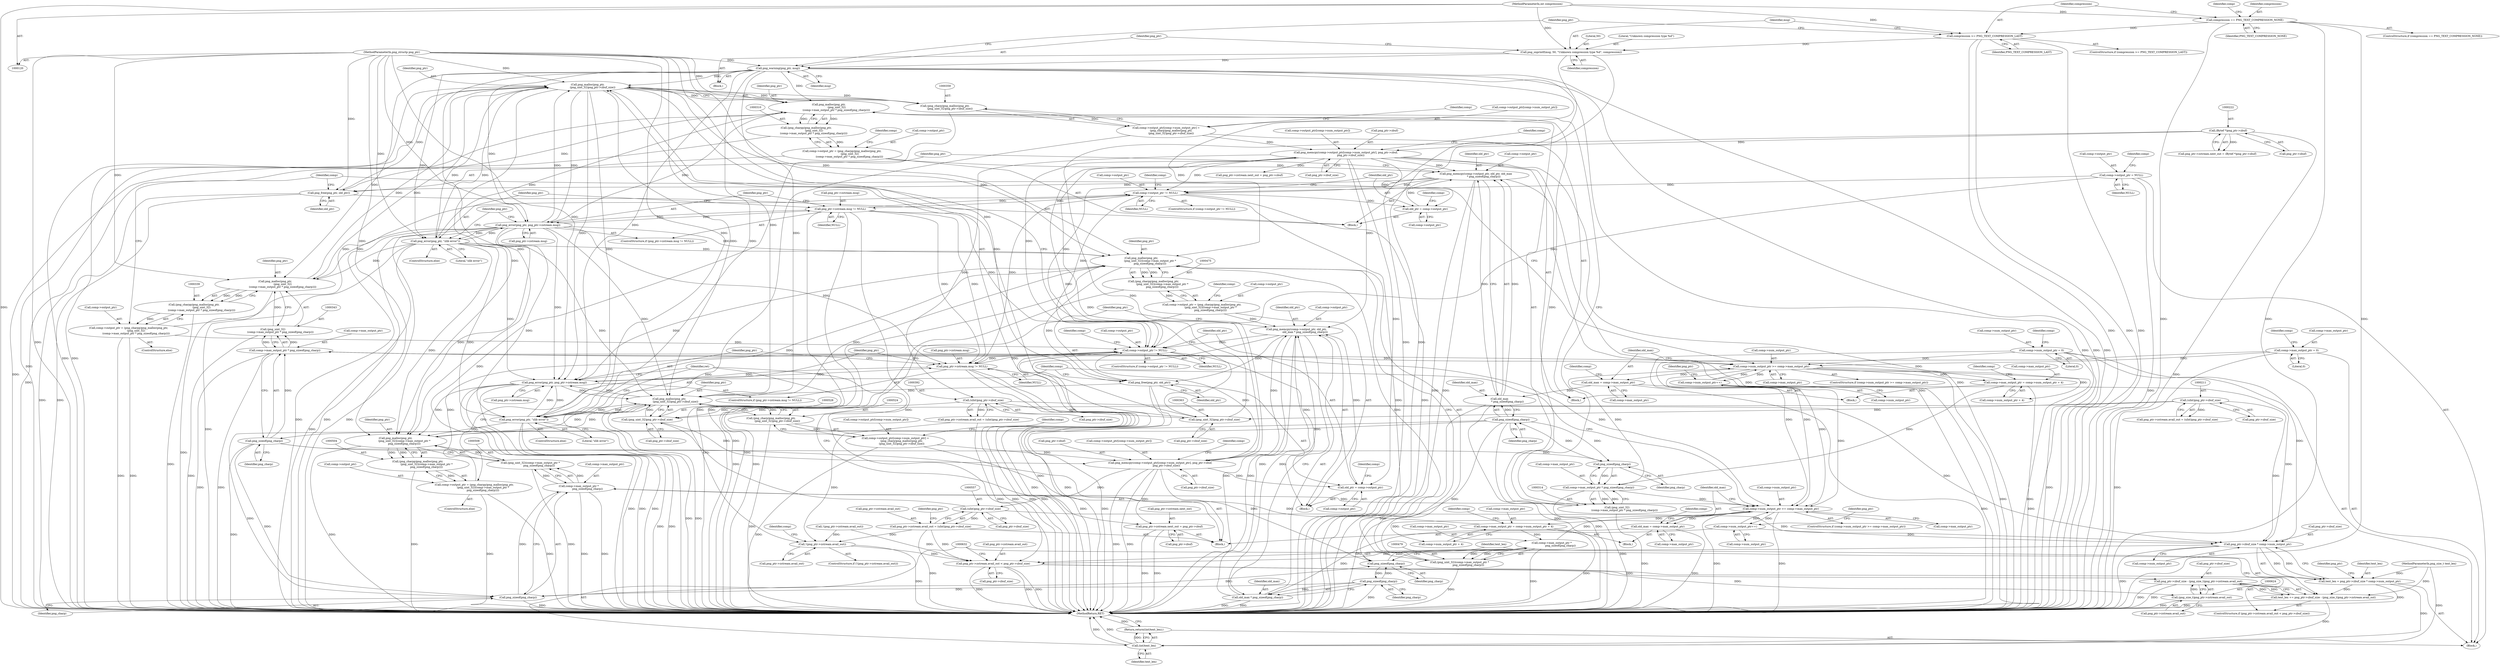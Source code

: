 digraph "0_Chrome_7f3d85b096f66870a15b37c2f40b219b2e292693_30@API" {
"1000476" [label="(Call,png_malloc(png_ptr,\n                     (png_uint_32)(comp->max_output_ptr *\n                     png_sizeof(png_charp))))"];
"1000360" [label="(Call,png_malloc(png_ptr,\n            (png_uint_32)png_ptr->zbuf_size))"];
"1000330" [label="(Call,png_free(png_ptr, old_ptr))"];
"1000311" [label="(Call,png_malloc(png_ptr,\n                   (png_uint_32)\n                  (comp->max_output_ptr * png_sizeof(png_charp))))"];
"1000183" [label="(Call,png_warning(png_ptr, msg))"];
"1000121" [label="(MethodParameterIn,png_structp png_ptr)"];
"1000178" [label="(Call,png_snprintf(msg, 50, \"Unknown compression type %d\", compression))"];
"1000173" [label="(Call,compression >= PNG_TEXT_COMPRESSION_LAST)"];
"1000154" [label="(Call,compression == PNG_TEXT_COMPRESSION_NONE)"];
"1000124" [label="(MethodParameterIn,int compression)"];
"1000257" [label="(Call,png_error(png_ptr, \"zlib error\"))"];
"1000249" [label="(Call,png_error(png_ptr, png_ptr->zstream.msg))"];
"1000242" [label="(Call,png_ptr->zstream.msg != NULL)"];
"1000293" [label="(Call,comp->output_ptr != NULL)"];
"1000138" [label="(Call,comp->output_ptr = NULL)"];
"1000367" [label="(Call,png_memcpy(comp->output_ptr[comp->num_output_ptr], png_ptr->zbuf,\n            png_ptr->zbuf_size))"];
"1000350" [label="(Call,comp->output_ptr[comp->num_output_ptr] =\n            (png_charp)png_malloc(png_ptr,\n            (png_uint_32)png_ptr->zbuf_size))"];
"1000358" [label="(Call,(png_charp)png_malloc(png_ptr,\n            (png_uint_32)png_ptr->zbuf_size))"];
"1000221" [label="(Call,(Bytef *)png_ptr->zbuf)"];
"1000362" [label="(Call,(png_uint_32)png_ptr->zbuf_size)"];
"1000391" [label="(Call,(uInt)png_ptr->zbuf_size)"];
"1000210" [label="(Call,(uInt)png_ptr->zbuf_size)"];
"1000321" [label="(Call,png_memcpy(comp->output_ptr, old_ptr, old_max\n                   * png_sizeof(png_charp)))"];
"1000305" [label="(Call,comp->output_ptr = (png_charpp)png_malloc(png_ptr,\n                   (png_uint_32)\n                  (comp->max_output_ptr * png_sizeof(png_charp))))"];
"1000309" [label="(Call,(png_charpp)png_malloc(png_ptr,\n                   (png_uint_32)\n                  (comp->max_output_ptr * png_sizeof(png_charp))))"];
"1000300" [label="(Call,old_ptr = comp->output_ptr)"];
"1000326" [label="(Call,old_max\n                   * png_sizeof(png_charp))"];
"1000278" [label="(Call,old_max = comp->max_output_ptr)"];
"1000269" [label="(Call,comp->num_output_ptr >= comp->max_output_ptr)"];
"1000128" [label="(Call,comp->num_output_ptr = 0)"];
"1000381" [label="(Call,comp->num_output_ptr++)"];
"1000315" [label="(Call,comp->max_output_ptr * png_sizeof(png_charp))"];
"1000283" [label="(Call,comp->max_output_ptr = comp->num_output_ptr + 4)"];
"1000319" [label="(Call,png_sizeof(png_charp))"];
"1000348" [label="(Call,png_sizeof(png_charp))"];
"1000328" [label="(Call,png_sizeof(png_charp))"];
"1000133" [label="(Call,comp->max_output_ptr = 0)"];
"1000344" [label="(Call,comp->max_output_ptr * png_sizeof(png_charp))"];
"1000334" [label="(Call,comp->output_ptr = (png_charpp)png_malloc(png_ptr,\n                  (png_uint_32)\n                  (comp->max_output_ptr * png_sizeof(png_charp))))"];
"1000338" [label="(Call,(png_charpp)png_malloc(png_ptr,\n                  (png_uint_32)\n                  (comp->max_output_ptr * png_sizeof(png_charp))))"];
"1000340" [label="(Call,png_malloc(png_ptr,\n                  (png_uint_32)\n                  (comp->max_output_ptr * png_sizeof(png_charp))))"];
"1000342" [label="(Call,(png_uint_32)\n                  (comp->max_output_ptr * png_sizeof(png_charp)))"];
"1000313" [label="(Call,(png_uint_32)\n                  (comp->max_output_ptr * png_sizeof(png_charp)))"];
"1000525" [label="(Call,png_malloc(png_ptr,\n               (png_uint_32)png_ptr->zbuf_size))"];
"1000505" [label="(Call,png_malloc(png_ptr,\n                     (png_uint_32)(comp->max_output_ptr *\n                     png_sizeof(png_charp))))"];
"1000592" [label="(Call,png_error(png_ptr, \"zlib error\"))"];
"1000584" [label="(Call,png_error(png_ptr, png_ptr->zstream.msg))"];
"1000577" [label="(Call,png_ptr->zstream.msg != NULL)"];
"1000458" [label="(Call,comp->output_ptr != NULL)"];
"1000532" [label="(Call,png_memcpy(comp->output_ptr[comp->num_output_ptr], png_ptr->zbuf,\n               png_ptr->zbuf_size))"];
"1000515" [label="(Call,comp->output_ptr[comp->num_output_ptr] =\n               (png_charp)png_malloc(png_ptr,\n               (png_uint_32)png_ptr->zbuf_size))"];
"1000523" [label="(Call,(png_charp)png_malloc(png_ptr,\n               (png_uint_32)png_ptr->zbuf_size))"];
"1000527" [label="(Call,(png_uint_32)png_ptr->zbuf_size)"];
"1000556" [label="(Call,(uInt)png_ptr->zbuf_size)"];
"1000499" [label="(Call,comp->output_ptr = (png_charpp)png_malloc(png_ptr,\n                     (png_uint_32)(comp->max_output_ptr *\n                     png_sizeof(png_charp))))"];
"1000503" [label="(Call,(png_charpp)png_malloc(png_ptr,\n                     (png_uint_32)(comp->max_output_ptr *\n                     png_sizeof(png_charp))))"];
"1000486" [label="(Call,png_memcpy(comp->output_ptr, old_ptr,\n                     old_max * png_sizeof(png_charp)))"];
"1000470" [label="(Call,comp->output_ptr = (png_charpp)png_malloc(png_ptr,\n                     (png_uint_32)(comp->max_output_ptr *\n                     png_sizeof(png_charp))))"];
"1000474" [label="(Call,(png_charpp)png_malloc(png_ptr,\n                     (png_uint_32)(comp->max_output_ptr *\n                     png_sizeof(png_charp))))"];
"1000476" [label="(Call,png_malloc(png_ptr,\n                     (png_uint_32)(comp->max_output_ptr *\n                     png_sizeof(png_charp))))"];
"1000478" [label="(Call,(png_uint_32)(comp->max_output_ptr *\n                     png_sizeof(png_charp)))"];
"1000480" [label="(Call,comp->max_output_ptr *\n                     png_sizeof(png_charp))"];
"1000448" [label="(Call,comp->max_output_ptr = comp->num_output_ptr + 4)"];
"1000434" [label="(Call,comp->num_output_ptr >= comp->max_output_ptr)"];
"1000546" [label="(Call,comp->num_output_ptr++)"];
"1000509" [label="(Call,comp->max_output_ptr *\n                     png_sizeof(png_charp))"];
"1000513" [label="(Call,png_sizeof(png_charp))"];
"1000493" [label="(Call,png_sizeof(png_charp))"];
"1000484" [label="(Call,png_sizeof(png_charp))"];
"1000465" [label="(Call,old_ptr = comp->output_ptr)"];
"1000491" [label="(Call,old_max * png_sizeof(png_charp))"];
"1000443" [label="(Call,old_max = comp->max_output_ptr)"];
"1000507" [label="(Call,(png_uint_32)(comp->max_output_ptr *\n                     png_sizeof(png_charp)))"];
"1000495" [label="(Call,png_free(png_ptr, old_ptr))"];
"1000550" [label="(Call,png_ptr->zstream.avail_out = (uInt)png_ptr->zbuf_size)"];
"1000426" [label="(Call,!(png_ptr->zstream.avail_out))"];
"1000608" [label="(Call,png_ptr->zstream.avail_out < png_ptr->zbuf_size)"];
"1000619" [label="(Call,png_ptr->zbuf_size - (png_size_t)png_ptr->zstream.avail_out)"];
"1000617" [label="(Call,text_len += png_ptr->zbuf_size - (png_size_t)png_ptr->zstream.avail_out)"];
"1000631" [label="(Call,(int)text_len)"];
"1000630" [label="(Return,return((int)text_len);)"];
"1000623" [label="(Call,(png_size_t)png_ptr->zstream.avail_out)"];
"1000600" [label="(Call,png_ptr->zbuf_size * comp->num_output_ptr)"];
"1000598" [label="(Call,text_len = png_ptr->zbuf_size * comp->num_output_ptr)"];
"1000561" [label="(Call,png_ptr->zstream.next_out = png_ptr->zbuf)"];
"1000212" [label="(Call,png_ptr->zbuf_size)"];
"1000584" [label="(Call,png_error(png_ptr, png_ptr->zstream.msg))"];
"1000328" [label="(Call,png_sizeof(png_charp))"];
"1000443" [label="(Call,old_max = comp->max_output_ptr)"];
"1000426" [label="(Call,!(png_ptr->zstream.avail_out))"];
"1000486" [label="(Call,png_memcpy(comp->output_ptr, old_ptr,\n                     old_max * png_sizeof(png_charp)))"];
"1000436" [label="(Identifier,comp)"];
"1000341" [label="(Identifier,png_ptr)"];
"1000631" [label="(Call,(int)text_len)"];
"1000331" [label="(Identifier,png_ptr)"];
"1000123" [label="(MethodParameterIn,png_size_t text_len)"];
"1000280" [label="(Call,comp->max_output_ptr)"];
"1000487" [label="(Call,comp->output_ptr)"];
"1000611" [label="(Identifier,png_ptr)"];
"1000273" [label="(Call,comp->max_output_ptr)"];
"1000329" [label="(Identifier,png_charp)"];
"1000577" [label="(Call,png_ptr->zstream.msg != NULL)"];
"1000532" [label="(Call,png_memcpy(comp->output_ptr[comp->num_output_ptr], png_ptr->zbuf,\n               png_ptr->zbuf_size))"];
"1000276" [label="(Block,)"];
"1000326" [label="(Call,old_max\n                   * png_sizeof(png_charp))"];
"1000294" [label="(Call,comp->output_ptr)"];
"1000284" [label="(Call,comp->max_output_ptr)"];
"1000494" [label="(Identifier,png_charp)"];
"1000427" [label="(Call,png_ptr->zstream.avail_out)"];
"1000139" [label="(Call,comp->output_ptr)"];
"1000480" [label="(Call,comp->max_output_ptr *\n                     png_sizeof(png_charp))"];
"1000601" [label="(Call,png_ptr->zbuf_size)"];
"1000490" [label="(Identifier,old_ptr)"];
"1000381" [label="(Call,comp->num_output_ptr++)"];
"1000562" [label="(Call,png_ptr->zstream.next_out)"];
"1000160" [label="(Identifier,comp)"];
"1000586" [label="(Call,png_ptr->zstream.msg)"];
"1000375" [label="(Call,png_ptr->zbuf)"];
"1000133" [label="(Call,comp->max_output_ptr = 0)"];
"1000434" [label="(Call,comp->num_output_ptr >= comp->max_output_ptr)"];
"1000269" [label="(Call,comp->num_output_ptr >= comp->max_output_ptr)"];
"1000550" [label="(Call,png_ptr->zstream.avail_out = (uInt)png_ptr->zbuf_size)"];
"1000358" [label="(Call,(png_charp)png_malloc(png_ptr,\n            (png_uint_32)png_ptr->zbuf_size))"];
"1000547" [label="(Call,comp->num_output_ptr)"];
"1000556" [label="(Call,(uInt)png_ptr->zbuf_size)"];
"1000180" [label="(Literal,50)"];
"1000307" [label="(Identifier,comp)"];
"1000585" [label="(Identifier,png_ptr)"];
"1000353" [label="(Identifier,comp)"];
"1000481" [label="(Call,comp->max_output_ptr)"];
"1000435" [label="(Call,comp->num_output_ptr)"];
"1000258" [label="(Identifier,png_ptr)"];
"1000438" [label="(Call,comp->max_output_ptr)"];
"1000172" [label="(ControlStructure,if (compression >= PNG_TEXT_COMPRESSION_LAST))"];
"1000121" [label="(MethodParameterIn,png_structp png_ptr)"];
"1000460" [label="(Identifier,comp)"];
"1000210" [label="(Call,(uInt)png_ptr->zbuf_size)"];
"1000576" [label="(ControlStructure,if (png_ptr->zstream.msg != NULL))"];
"1000348" [label="(Call,png_sizeof(png_charp))"];
"1000564" [label="(Identifier,png_ptr)"];
"1000223" [label="(Call,png_ptr->zbuf)"];
"1000204" [label="(Call,png_ptr->zstream.avail_out = (uInt)png_ptr->zbuf_size)"];
"1000178" [label="(Call,png_snprintf(msg, 50, \"Unknown compression type %d\", compression))"];
"1000609" [label="(Call,png_ptr->zstream.avail_out)"];
"1000145" [label="(Identifier,comp)"];
"1000155" [label="(Identifier,compression)"];
"1000598" [label="(Call,text_len = png_ptr->zbuf_size * comp->num_output_ptr)"];
"1000546" [label="(Call,comp->num_output_ptr++)"];
"1000302" [label="(Call,comp->output_ptr)"];
"1000458" [label="(Call,comp->output_ptr != NULL)"];
"1000132" [label="(Literal,0)"];
"1000496" [label="(Identifier,png_ptr)"];
"1000385" [label="(Call,png_ptr->zstream.avail_out = (uInt)png_ptr->zbuf_size)"];
"1000513" [label="(Call,png_sizeof(png_charp))"];
"1000338" [label="(Call,(png_charpp)png_malloc(png_ptr,\n                  (png_uint_32)\n                  (comp->max_output_ptr * png_sizeof(png_charp))))"];
"1000501" [label="(Identifier,comp)"];
"1000510" [label="(Call,comp->max_output_ptr)"];
"1000300" [label="(Call,old_ptr = comp->output_ptr)"];
"1000445" [label="(Call,comp->max_output_ptr)"];
"1000279" [label="(Identifier,old_max)"];
"1000449" [label="(Call,comp->max_output_ptr)"];
"1000543" [label="(Call,png_ptr->zbuf_size)"];
"1000248" [label="(Identifier,NULL)"];
"1000261" [label="(Call,!(png_ptr->zstream.avail_out))"];
"1000287" [label="(Call,comp->num_output_ptr + 4)"];
"1000309" [label="(Call,(png_charpp)png_malloc(png_ptr,\n                   (png_uint_32)\n                  (comp->max_output_ptr * png_sizeof(png_charp))))"];
"1000342" [label="(Call,(png_uint_32)\n                  (comp->max_output_ptr * png_sizeof(png_charp)))"];
"1000465" [label="(Call,old_ptr = comp->output_ptr)"];
"1000515" [label="(Call,comp->output_ptr[comp->num_output_ptr] =\n               (png_charp)png_malloc(png_ptr,\n               (png_uint_32)png_ptr->zbuf_size))"];
"1000361" [label="(Identifier,png_ptr)"];
"1000593" [label="(Identifier,png_ptr)"];
"1000623" [label="(Call,(png_size_t)png_ptr->zstream.avail_out)"];
"1000215" [label="(Call,png_ptr->zstream.next_out = (Bytef *)png_ptr->zbuf)"];
"1000459" [label="(Call,comp->output_ptr)"];
"1000270" [label="(Call,comp->num_output_ptr)"];
"1000181" [label="(Literal,\"Unknown compression type %d\")"];
"1000467" [label="(Call,comp->output_ptr)"];
"1000154" [label="(Call,compression == PNG_TEXT_COMPRESSION_NONE)"];
"1000242" [label="(Call,png_ptr->zstream.msg != NULL)"];
"1000298" [label="(Block,)"];
"1000450" [label="(Identifier,comp)"];
"1000391" [label="(Call,(uInt)png_ptr->zbuf_size)"];
"1000315" [label="(Call,comp->max_output_ptr * png_sizeof(png_charp))"];
"1000578" [label="(Call,png_ptr->zstream.msg)"];
"1000548" [label="(Identifier,comp)"];
"1000241" [label="(ControlStructure,if (png_ptr->zstream.msg != NULL))"];
"1000156" [label="(Identifier,PNG_TEXT_COMPRESSION_NONE)"];
"1000499" [label="(Call,comp->output_ptr = (png_charpp)png_malloc(png_ptr,\n                     (png_uint_32)(comp->max_output_ptr *\n                     png_sizeof(png_charp))))"];
"1000561" [label="(Call,png_ptr->zstream.next_out = png_ptr->zbuf)"];
"1000334" [label="(Call,comp->output_ptr = (png_charpp)png_malloc(png_ptr,\n                  (png_uint_32)\n                  (comp->max_output_ptr * png_sizeof(png_charp))))"];
"1000306" [label="(Call,comp->output_ptr)"];
"1000176" [label="(Block,)"];
"1000463" [label="(Block,)"];
"1000553" [label="(Identifier,png_ptr)"];
"1000351" [label="(Call,comp->output_ptr[comp->num_output_ptr])"];
"1000484" [label="(Call,png_sizeof(png_charp))"];
"1000129" [label="(Call,comp->num_output_ptr)"];
"1000251" [label="(Call,png_ptr->zstream.msg)"];
"1000350" [label="(Call,comp->output_ptr[comp->num_output_ptr] =\n            (png_charp)png_malloc(png_ptr,\n            (png_uint_32)png_ptr->zbuf_size))"];
"1000126" [label="(Block,)"];
"1000425" [label="(ControlStructure,if (!(png_ptr->zstream.avail_out)))"];
"1000134" [label="(Call,comp->max_output_ptr)"];
"1000516" [label="(Call,comp->output_ptr[comp->num_output_ptr])"];
"1000591" [label="(ControlStructure,else)"];
"1000360" [label="(Call,png_malloc(png_ptr,\n            (png_uint_32)png_ptr->zbuf_size))"];
"1000340" [label="(Call,png_malloc(png_ptr,\n                  (png_uint_32)\n                  (comp->max_output_ptr * png_sizeof(png_charp))))"];
"1000321" [label="(Call,png_memcpy(comp->output_ptr, old_ptr, old_max\n                   * png_sizeof(png_charp)))"];
"1000323" [label="(Identifier,comp)"];
"1000457" [label="(ControlStructure,if (comp->output_ptr != NULL))"];
"1000267" [label="(Block,)"];
"1000189" [label="(Identifier,png_ptr)"];
"1000345" [label="(Call,comp->max_output_ptr)"];
"1000540" [label="(Call,png_ptr->zbuf)"];
"1000485" [label="(Identifier,png_charp)"];
"1000462" [label="(Identifier,NULL)"];
"1000583" [label="(Identifier,NULL)"];
"1000514" [label="(Identifier,png_charp)"];
"1000558" [label="(Call,png_ptr->zbuf_size)"];
"1000185" [label="(Identifier,msg)"];
"1000344" [label="(Call,comp->max_output_ptr * png_sizeof(png_charp))"];
"1000633" [label="(Identifier,text_len)"];
"1000625" [label="(Call,png_ptr->zstream.avail_out)"];
"1000349" [label="(Identifier,png_charp)"];
"1000322" [label="(Call,comp->output_ptr)"];
"1000498" [label="(ControlStructure,else)"];
"1000312" [label="(Identifier,png_ptr)"];
"1000444" [label="(Identifier,old_max)"];
"1000335" [label="(Call,comp->output_ptr)"];
"1000471" [label="(Call,comp->output_ptr)"];
"1000124" [label="(MethodParameterIn,int compression)"];
"1000295" [label="(Identifier,comp)"];
"1000268" [label="(ControlStructure,if (comp->num_output_ptr >= comp->max_output_ptr))"];
"1000383" [label="(Identifier,comp)"];
"1000500" [label="(Call,comp->output_ptr)"];
"1000316" [label="(Call,comp->max_output_ptr)"];
"1000278" [label="(Call,old_max = comp->max_output_ptr)"];
"1000327" [label="(Identifier,old_max)"];
"1000325" [label="(Identifier,old_ptr)"];
"1000257" [label="(Call,png_error(png_ptr, \"zlib error\"))"];
"1000393" [label="(Call,png_ptr->zbuf_size)"];
"1000388" [label="(Identifier,png_ptr)"];
"1000607" [label="(ControlStructure,if (png_ptr->zstream.avail_out < png_ptr->zbuf_size))"];
"1000526" [label="(Identifier,png_ptr)"];
"1000333" [label="(ControlStructure,else)"];
"1000259" [label="(Literal,\"zlib error\")"];
"1000630" [label="(Return,return((int)text_len);)"];
"1000173" [label="(Call,compression >= PNG_TEXT_COMPRESSION_LAST)"];
"1000472" [label="(Identifier,comp)"];
"1000283" [label="(Call,comp->max_output_ptr = comp->num_output_ptr + 4)"];
"1000474" [label="(Call,(png_charpp)png_malloc(png_ptr,\n                     (png_uint_32)(comp->max_output_ptr *\n                     png_sizeof(png_charp))))"];
"1000175" [label="(Identifier,PNG_TEXT_COMPRESSION_LAST)"];
"1000301" [label="(Identifier,old_ptr)"];
"1000183" [label="(Call,png_warning(png_ptr, msg))"];
"1000293" [label="(Call,comp->output_ptr != NULL)"];
"1000527" [label="(Call,(png_uint_32)png_ptr->zbuf_size)"];
"1000140" [label="(Identifier,comp)"];
"1000466" [label="(Identifier,old_ptr)"];
"1000319" [label="(Call,png_sizeof(png_charp))"];
"1000378" [label="(Call,png_ptr->zbuf_size)"];
"1000153" [label="(ControlStructure,if (compression == PNG_TEXT_COMPRESSION_NONE))"];
"1000433" [label="(ControlStructure,if (comp->num_output_ptr >= comp->max_output_ptr))"];
"1000533" [label="(Call,comp->output_ptr[comp->num_output_ptr])"];
"1000617" [label="(Call,text_len += png_ptr->zbuf_size - (png_size_t)png_ptr->zstream.avail_out)"];
"1000620" [label="(Call,png_ptr->zbuf_size)"];
"1000599" [label="(Identifier,text_len)"];
"1000332" [label="(Identifier,old_ptr)"];
"1000529" [label="(Call,png_ptr->zbuf_size)"];
"1000221" [label="(Call,(Bytef *)png_ptr->zbuf)"];
"1000311" [label="(Call,png_malloc(png_ptr,\n                   (png_uint_32)\n                  (comp->max_output_ptr * png_sizeof(png_charp))))"];
"1000382" [label="(Call,comp->num_output_ptr)"];
"1000285" [label="(Identifier,comp)"];
"1000506" [label="(Identifier,png_ptr)"];
"1000492" [label="(Identifier,old_max)"];
"1000249" [label="(Call,png_error(png_ptr, png_ptr->zstream.msg))"];
"1000505" [label="(Call,png_malloc(png_ptr,\n                     (png_uint_32)(comp->max_output_ptr *\n                     png_sizeof(png_charp))))"];
"1000523" [label="(Call,(png_charp)png_malloc(png_ptr,\n               (png_uint_32)png_ptr->zbuf_size))"];
"1000594" [label="(Literal,\"zlib error\")"];
"1000330" [label="(Call,png_free(png_ptr, old_ptr))"];
"1000256" [label="(ControlStructure,else)"];
"1000600" [label="(Call,png_ptr->zbuf_size * comp->num_output_ptr)"];
"1000370" [label="(Identifier,comp)"];
"1000477" [label="(Identifier,png_ptr)"];
"1000476" [label="(Call,png_malloc(png_ptr,\n                     (png_uint_32)(comp->max_output_ptr *\n                     png_sizeof(png_charp))))"];
"1000535" [label="(Identifier,comp)"];
"1000313" [label="(Call,(png_uint_32)\n                  (comp->max_output_ptr * png_sizeof(png_charp)))"];
"1000182" [label="(Identifier,compression)"];
"1000336" [label="(Identifier,comp)"];
"1000495" [label="(Call,png_free(png_ptr, old_ptr))"];
"1000137" [label="(Literal,0)"];
"1000135" [label="(Identifier,comp)"];
"1000441" [label="(Block,)"];
"1000619" [label="(Call,png_ptr->zbuf_size - (png_size_t)png_ptr->zstream.avail_out)"];
"1000142" [label="(Identifier,NULL)"];
"1000518" [label="(Identifier,comp)"];
"1000491" [label="(Call,old_max * png_sizeof(png_charp))"];
"1000493" [label="(Call,png_sizeof(png_charp))"];
"1000551" [label="(Call,png_ptr->zstream.avail_out)"];
"1000608" [label="(Call,png_ptr->zstream.avail_out < png_ptr->zbuf_size)"];
"1000396" [label="(Call,png_ptr->zstream.next_out = png_ptr->zbuf)"];
"1000179" [label="(Identifier,msg)"];
"1000367" [label="(Call,png_memcpy(comp->output_ptr[comp->num_output_ptr], png_ptr->zbuf,\n            png_ptr->zbuf_size))"];
"1000174" [label="(Identifier,compression)"];
"1000596" [label="(Identifier,ret)"];
"1000470" [label="(Call,comp->output_ptr = (png_charpp)png_malloc(png_ptr,\n                     (png_uint_32)(comp->max_output_ptr *\n                     png_sizeof(png_charp))))"];
"1000509" [label="(Call,comp->max_output_ptr *\n                     png_sizeof(png_charp))"];
"1000488" [label="(Identifier,comp)"];
"1000243" [label="(Call,png_ptr->zstream.msg)"];
"1000567" [label="(Call,png_ptr->zbuf)"];
"1000497" [label="(Identifier,old_ptr)"];
"1000618" [label="(Identifier,text_len)"];
"1000448" [label="(Call,comp->max_output_ptr = comp->num_output_ptr + 4)"];
"1000264" [label="(Identifier,png_ptr)"];
"1000432" [label="(Block,)"];
"1000184" [label="(Identifier,png_ptr)"];
"1000368" [label="(Call,comp->output_ptr[comp->num_output_ptr])"];
"1000452" [label="(Call,comp->num_output_ptr + 4)"];
"1000634" [label="(MethodReturn,RET)"];
"1000292" [label="(ControlStructure,if (comp->output_ptr != NULL))"];
"1000364" [label="(Call,png_ptr->zbuf_size)"];
"1000320" [label="(Identifier,png_charp)"];
"1000478" [label="(Call,(png_uint_32)(comp->max_output_ptr *\n                     png_sizeof(png_charp)))"];
"1000138" [label="(Call,comp->output_ptr = NULL)"];
"1000297" [label="(Identifier,NULL)"];
"1000525" [label="(Call,png_malloc(png_ptr,\n               (png_uint_32)png_ptr->zbuf_size))"];
"1000362" [label="(Call,(png_uint_32)png_ptr->zbuf_size)"];
"1000250" [label="(Identifier,png_ptr)"];
"1000507" [label="(Call,(png_uint_32)(comp->max_output_ptr *\n                     png_sizeof(png_charp)))"];
"1000592" [label="(Call,png_error(png_ptr, \"zlib error\"))"];
"1000503" [label="(Call,(png_charpp)png_malloc(png_ptr,\n                     (png_uint_32)(comp->max_output_ptr *\n                     png_sizeof(png_charp))))"];
"1000305" [label="(Call,comp->output_ptr = (png_charpp)png_malloc(png_ptr,\n                   (png_uint_32)\n                  (comp->max_output_ptr * png_sizeof(png_charp))))"];
"1000614" [label="(Call,png_ptr->zbuf_size)"];
"1000604" [label="(Call,comp->num_output_ptr)"];
"1000128" [label="(Call,comp->num_output_ptr = 0)"];
"1000476" -> "1000474"  [label="AST: "];
"1000476" -> "1000478"  [label="CFG: "];
"1000477" -> "1000476"  [label="AST: "];
"1000478" -> "1000476"  [label="AST: "];
"1000474" -> "1000476"  [label="CFG: "];
"1000476" -> "1000634"  [label="DDG: "];
"1000476" -> "1000474"  [label="DDG: "];
"1000476" -> "1000474"  [label="DDG: "];
"1000360" -> "1000476"  [label="DDG: "];
"1000183" -> "1000476"  [label="DDG: "];
"1000257" -> "1000476"  [label="DDG: "];
"1000525" -> "1000476"  [label="DDG: "];
"1000249" -> "1000476"  [label="DDG: "];
"1000592" -> "1000476"  [label="DDG: "];
"1000584" -> "1000476"  [label="DDG: "];
"1000121" -> "1000476"  [label="DDG: "];
"1000478" -> "1000476"  [label="DDG: "];
"1000476" -> "1000495"  [label="DDG: "];
"1000360" -> "1000358"  [label="AST: "];
"1000360" -> "1000362"  [label="CFG: "];
"1000361" -> "1000360"  [label="AST: "];
"1000362" -> "1000360"  [label="AST: "];
"1000358" -> "1000360"  [label="CFG: "];
"1000360" -> "1000634"  [label="DDG: "];
"1000360" -> "1000634"  [label="DDG: "];
"1000360" -> "1000249"  [label="DDG: "];
"1000360" -> "1000257"  [label="DDG: "];
"1000360" -> "1000311"  [label="DDG: "];
"1000360" -> "1000340"  [label="DDG: "];
"1000360" -> "1000358"  [label="DDG: "];
"1000360" -> "1000358"  [label="DDG: "];
"1000330" -> "1000360"  [label="DDG: "];
"1000183" -> "1000360"  [label="DDG: "];
"1000257" -> "1000360"  [label="DDG: "];
"1000249" -> "1000360"  [label="DDG: "];
"1000340" -> "1000360"  [label="DDG: "];
"1000121" -> "1000360"  [label="DDG: "];
"1000362" -> "1000360"  [label="DDG: "];
"1000360" -> "1000505"  [label="DDG: "];
"1000360" -> "1000525"  [label="DDG: "];
"1000360" -> "1000584"  [label="DDG: "];
"1000360" -> "1000592"  [label="DDG: "];
"1000330" -> "1000298"  [label="AST: "];
"1000330" -> "1000332"  [label="CFG: "];
"1000331" -> "1000330"  [label="AST: "];
"1000332" -> "1000330"  [label="AST: "];
"1000353" -> "1000330"  [label="CFG: "];
"1000330" -> "1000634"  [label="DDG: "];
"1000330" -> "1000634"  [label="DDG: "];
"1000311" -> "1000330"  [label="DDG: "];
"1000121" -> "1000330"  [label="DDG: "];
"1000321" -> "1000330"  [label="DDG: "];
"1000311" -> "1000309"  [label="AST: "];
"1000311" -> "1000313"  [label="CFG: "];
"1000312" -> "1000311"  [label="AST: "];
"1000313" -> "1000311"  [label="AST: "];
"1000309" -> "1000311"  [label="CFG: "];
"1000311" -> "1000634"  [label="DDG: "];
"1000311" -> "1000309"  [label="DDG: "];
"1000311" -> "1000309"  [label="DDG: "];
"1000183" -> "1000311"  [label="DDG: "];
"1000257" -> "1000311"  [label="DDG: "];
"1000249" -> "1000311"  [label="DDG: "];
"1000121" -> "1000311"  [label="DDG: "];
"1000313" -> "1000311"  [label="DDG: "];
"1000183" -> "1000176"  [label="AST: "];
"1000183" -> "1000185"  [label="CFG: "];
"1000184" -> "1000183"  [label="AST: "];
"1000185" -> "1000183"  [label="AST: "];
"1000189" -> "1000183"  [label="CFG: "];
"1000183" -> "1000634"  [label="DDG: "];
"1000183" -> "1000634"  [label="DDG: "];
"1000183" -> "1000634"  [label="DDG: "];
"1000121" -> "1000183"  [label="DDG: "];
"1000178" -> "1000183"  [label="DDG: "];
"1000183" -> "1000249"  [label="DDG: "];
"1000183" -> "1000257"  [label="DDG: "];
"1000183" -> "1000340"  [label="DDG: "];
"1000183" -> "1000505"  [label="DDG: "];
"1000183" -> "1000525"  [label="DDG: "];
"1000183" -> "1000584"  [label="DDG: "];
"1000183" -> "1000592"  [label="DDG: "];
"1000121" -> "1000120"  [label="AST: "];
"1000121" -> "1000634"  [label="DDG: "];
"1000121" -> "1000249"  [label="DDG: "];
"1000121" -> "1000257"  [label="DDG: "];
"1000121" -> "1000340"  [label="DDG: "];
"1000121" -> "1000495"  [label="DDG: "];
"1000121" -> "1000505"  [label="DDG: "];
"1000121" -> "1000525"  [label="DDG: "];
"1000121" -> "1000584"  [label="DDG: "];
"1000121" -> "1000592"  [label="DDG: "];
"1000178" -> "1000176"  [label="AST: "];
"1000178" -> "1000182"  [label="CFG: "];
"1000179" -> "1000178"  [label="AST: "];
"1000180" -> "1000178"  [label="AST: "];
"1000181" -> "1000178"  [label="AST: "];
"1000182" -> "1000178"  [label="AST: "];
"1000184" -> "1000178"  [label="CFG: "];
"1000178" -> "1000634"  [label="DDG: "];
"1000178" -> "1000634"  [label="DDG: "];
"1000173" -> "1000178"  [label="DDG: "];
"1000124" -> "1000178"  [label="DDG: "];
"1000173" -> "1000172"  [label="AST: "];
"1000173" -> "1000175"  [label="CFG: "];
"1000174" -> "1000173"  [label="AST: "];
"1000175" -> "1000173"  [label="AST: "];
"1000179" -> "1000173"  [label="CFG: "];
"1000189" -> "1000173"  [label="CFG: "];
"1000173" -> "1000634"  [label="DDG: "];
"1000173" -> "1000634"  [label="DDG: "];
"1000173" -> "1000634"  [label="DDG: "];
"1000154" -> "1000173"  [label="DDG: "];
"1000124" -> "1000173"  [label="DDG: "];
"1000154" -> "1000153"  [label="AST: "];
"1000154" -> "1000156"  [label="CFG: "];
"1000155" -> "1000154"  [label="AST: "];
"1000156" -> "1000154"  [label="AST: "];
"1000160" -> "1000154"  [label="CFG: "];
"1000174" -> "1000154"  [label="CFG: "];
"1000154" -> "1000634"  [label="DDG: "];
"1000154" -> "1000634"  [label="DDG: "];
"1000154" -> "1000634"  [label="DDG: "];
"1000124" -> "1000154"  [label="DDG: "];
"1000124" -> "1000120"  [label="AST: "];
"1000124" -> "1000634"  [label="DDG: "];
"1000257" -> "1000256"  [label="AST: "];
"1000257" -> "1000259"  [label="CFG: "];
"1000258" -> "1000257"  [label="AST: "];
"1000259" -> "1000257"  [label="AST: "];
"1000264" -> "1000257"  [label="CFG: "];
"1000257" -> "1000634"  [label="DDG: "];
"1000257" -> "1000634"  [label="DDG: "];
"1000257" -> "1000249"  [label="DDG: "];
"1000249" -> "1000257"  [label="DDG: "];
"1000257" -> "1000340"  [label="DDG: "];
"1000257" -> "1000505"  [label="DDG: "];
"1000257" -> "1000525"  [label="DDG: "];
"1000257" -> "1000584"  [label="DDG: "];
"1000257" -> "1000592"  [label="DDG: "];
"1000249" -> "1000241"  [label="AST: "];
"1000249" -> "1000251"  [label="CFG: "];
"1000250" -> "1000249"  [label="AST: "];
"1000251" -> "1000249"  [label="AST: "];
"1000264" -> "1000249"  [label="CFG: "];
"1000249" -> "1000634"  [label="DDG: "];
"1000249" -> "1000634"  [label="DDG: "];
"1000249" -> "1000634"  [label="DDG: "];
"1000249" -> "1000242"  [label="DDG: "];
"1000242" -> "1000249"  [label="DDG: "];
"1000249" -> "1000340"  [label="DDG: "];
"1000249" -> "1000505"  [label="DDG: "];
"1000249" -> "1000525"  [label="DDG: "];
"1000249" -> "1000577"  [label="DDG: "];
"1000249" -> "1000584"  [label="DDG: "];
"1000249" -> "1000592"  [label="DDG: "];
"1000242" -> "1000241"  [label="AST: "];
"1000242" -> "1000248"  [label="CFG: "];
"1000243" -> "1000242"  [label="AST: "];
"1000248" -> "1000242"  [label="AST: "];
"1000250" -> "1000242"  [label="CFG: "];
"1000258" -> "1000242"  [label="CFG: "];
"1000242" -> "1000634"  [label="DDG: "];
"1000242" -> "1000634"  [label="DDG: "];
"1000242" -> "1000634"  [label="DDG: "];
"1000293" -> "1000242"  [label="DDG: "];
"1000242" -> "1000293"  [label="DDG: "];
"1000242" -> "1000458"  [label="DDG: "];
"1000242" -> "1000577"  [label="DDG: "];
"1000242" -> "1000577"  [label="DDG: "];
"1000293" -> "1000292"  [label="AST: "];
"1000293" -> "1000297"  [label="CFG: "];
"1000294" -> "1000293"  [label="AST: "];
"1000297" -> "1000293"  [label="AST: "];
"1000301" -> "1000293"  [label="CFG: "];
"1000336" -> "1000293"  [label="CFG: "];
"1000293" -> "1000634"  [label="DDG: "];
"1000293" -> "1000634"  [label="DDG: "];
"1000138" -> "1000293"  [label="DDG: "];
"1000367" -> "1000293"  [label="DDG: "];
"1000321" -> "1000293"  [label="DDG: "];
"1000334" -> "1000293"  [label="DDG: "];
"1000293" -> "1000300"  [label="DDG: "];
"1000293" -> "1000458"  [label="DDG: "];
"1000293" -> "1000577"  [label="DDG: "];
"1000138" -> "1000126"  [label="AST: "];
"1000138" -> "1000142"  [label="CFG: "];
"1000139" -> "1000138"  [label="AST: "];
"1000142" -> "1000138"  [label="AST: "];
"1000145" -> "1000138"  [label="CFG: "];
"1000138" -> "1000634"  [label="DDG: "];
"1000138" -> "1000458"  [label="DDG: "];
"1000367" -> "1000267"  [label="AST: "];
"1000367" -> "1000378"  [label="CFG: "];
"1000368" -> "1000367"  [label="AST: "];
"1000375" -> "1000367"  [label="AST: "];
"1000378" -> "1000367"  [label="AST: "];
"1000383" -> "1000367"  [label="CFG: "];
"1000367" -> "1000634"  [label="DDG: "];
"1000367" -> "1000634"  [label="DDG: "];
"1000367" -> "1000300"  [label="DDG: "];
"1000367" -> "1000321"  [label="DDG: "];
"1000350" -> "1000367"  [label="DDG: "];
"1000221" -> "1000367"  [label="DDG: "];
"1000362" -> "1000367"  [label="DDG: "];
"1000367" -> "1000391"  [label="DDG: "];
"1000367" -> "1000396"  [label="DDG: "];
"1000367" -> "1000458"  [label="DDG: "];
"1000367" -> "1000465"  [label="DDG: "];
"1000367" -> "1000486"  [label="DDG: "];
"1000367" -> "1000532"  [label="DDG: "];
"1000350" -> "1000267"  [label="AST: "];
"1000350" -> "1000358"  [label="CFG: "];
"1000351" -> "1000350"  [label="AST: "];
"1000358" -> "1000350"  [label="AST: "];
"1000370" -> "1000350"  [label="CFG: "];
"1000350" -> "1000634"  [label="DDG: "];
"1000358" -> "1000350"  [label="DDG: "];
"1000359" -> "1000358"  [label="AST: "];
"1000358" -> "1000634"  [label="DDG: "];
"1000221" -> "1000215"  [label="AST: "];
"1000221" -> "1000223"  [label="CFG: "];
"1000222" -> "1000221"  [label="AST: "];
"1000223" -> "1000221"  [label="AST: "];
"1000215" -> "1000221"  [label="CFG: "];
"1000221" -> "1000634"  [label="DDG: "];
"1000221" -> "1000215"  [label="DDG: "];
"1000221" -> "1000532"  [label="DDG: "];
"1000362" -> "1000364"  [label="CFG: "];
"1000363" -> "1000362"  [label="AST: "];
"1000364" -> "1000362"  [label="AST: "];
"1000391" -> "1000362"  [label="DDG: "];
"1000210" -> "1000362"  [label="DDG: "];
"1000391" -> "1000385"  [label="AST: "];
"1000391" -> "1000393"  [label="CFG: "];
"1000392" -> "1000391"  [label="AST: "];
"1000393" -> "1000391"  [label="AST: "];
"1000385" -> "1000391"  [label="CFG: "];
"1000391" -> "1000385"  [label="DDG: "];
"1000391" -> "1000527"  [label="DDG: "];
"1000391" -> "1000600"  [label="DDG: "];
"1000210" -> "1000204"  [label="AST: "];
"1000210" -> "1000212"  [label="CFG: "];
"1000211" -> "1000210"  [label="AST: "];
"1000212" -> "1000210"  [label="AST: "];
"1000204" -> "1000210"  [label="CFG: "];
"1000210" -> "1000204"  [label="DDG: "];
"1000210" -> "1000527"  [label="DDG: "];
"1000210" -> "1000600"  [label="DDG: "];
"1000321" -> "1000298"  [label="AST: "];
"1000321" -> "1000326"  [label="CFG: "];
"1000322" -> "1000321"  [label="AST: "];
"1000325" -> "1000321"  [label="AST: "];
"1000326" -> "1000321"  [label="AST: "];
"1000331" -> "1000321"  [label="CFG: "];
"1000321" -> "1000634"  [label="DDG: "];
"1000321" -> "1000634"  [label="DDG: "];
"1000321" -> "1000634"  [label="DDG: "];
"1000305" -> "1000321"  [label="DDG: "];
"1000300" -> "1000321"  [label="DDG: "];
"1000326" -> "1000321"  [label="DDG: "];
"1000326" -> "1000321"  [label="DDG: "];
"1000321" -> "1000458"  [label="DDG: "];
"1000305" -> "1000298"  [label="AST: "];
"1000305" -> "1000309"  [label="CFG: "];
"1000306" -> "1000305"  [label="AST: "];
"1000309" -> "1000305"  [label="AST: "];
"1000323" -> "1000305"  [label="CFG: "];
"1000305" -> "1000634"  [label="DDG: "];
"1000309" -> "1000305"  [label="DDG: "];
"1000310" -> "1000309"  [label="AST: "];
"1000309" -> "1000634"  [label="DDG: "];
"1000300" -> "1000298"  [label="AST: "];
"1000300" -> "1000302"  [label="CFG: "];
"1000301" -> "1000300"  [label="AST: "];
"1000302" -> "1000300"  [label="AST: "];
"1000307" -> "1000300"  [label="CFG: "];
"1000326" -> "1000328"  [label="CFG: "];
"1000327" -> "1000326"  [label="AST: "];
"1000328" -> "1000326"  [label="AST: "];
"1000326" -> "1000634"  [label="DDG: "];
"1000326" -> "1000634"  [label="DDG: "];
"1000278" -> "1000326"  [label="DDG: "];
"1000328" -> "1000326"  [label="DDG: "];
"1000278" -> "1000276"  [label="AST: "];
"1000278" -> "1000280"  [label="CFG: "];
"1000279" -> "1000278"  [label="AST: "];
"1000280" -> "1000278"  [label="AST: "];
"1000285" -> "1000278"  [label="CFG: "];
"1000278" -> "1000634"  [label="DDG: "];
"1000269" -> "1000278"  [label="DDG: "];
"1000269" -> "1000268"  [label="AST: "];
"1000269" -> "1000273"  [label="CFG: "];
"1000270" -> "1000269"  [label="AST: "];
"1000273" -> "1000269"  [label="AST: "];
"1000279" -> "1000269"  [label="CFG: "];
"1000353" -> "1000269"  [label="CFG: "];
"1000269" -> "1000634"  [label="DDG: "];
"1000269" -> "1000634"  [label="DDG: "];
"1000128" -> "1000269"  [label="DDG: "];
"1000381" -> "1000269"  [label="DDG: "];
"1000315" -> "1000269"  [label="DDG: "];
"1000133" -> "1000269"  [label="DDG: "];
"1000344" -> "1000269"  [label="DDG: "];
"1000269" -> "1000283"  [label="DDG: "];
"1000269" -> "1000287"  [label="DDG: "];
"1000269" -> "1000381"  [label="DDG: "];
"1000269" -> "1000434"  [label="DDG: "];
"1000128" -> "1000126"  [label="AST: "];
"1000128" -> "1000132"  [label="CFG: "];
"1000129" -> "1000128"  [label="AST: "];
"1000132" -> "1000128"  [label="AST: "];
"1000135" -> "1000128"  [label="CFG: "];
"1000128" -> "1000634"  [label="DDG: "];
"1000128" -> "1000434"  [label="DDG: "];
"1000128" -> "1000600"  [label="DDG: "];
"1000381" -> "1000267"  [label="AST: "];
"1000381" -> "1000382"  [label="CFG: "];
"1000382" -> "1000381"  [label="AST: "];
"1000388" -> "1000381"  [label="CFG: "];
"1000381" -> "1000434"  [label="DDG: "];
"1000381" -> "1000600"  [label="DDG: "];
"1000315" -> "1000313"  [label="AST: "];
"1000315" -> "1000319"  [label="CFG: "];
"1000316" -> "1000315"  [label="AST: "];
"1000319" -> "1000315"  [label="AST: "];
"1000313" -> "1000315"  [label="CFG: "];
"1000315" -> "1000634"  [label="DDG: "];
"1000315" -> "1000313"  [label="DDG: "];
"1000315" -> "1000313"  [label="DDG: "];
"1000283" -> "1000315"  [label="DDG: "];
"1000319" -> "1000315"  [label="DDG: "];
"1000315" -> "1000434"  [label="DDG: "];
"1000283" -> "1000276"  [label="AST: "];
"1000283" -> "1000287"  [label="CFG: "];
"1000284" -> "1000283"  [label="AST: "];
"1000287" -> "1000283"  [label="AST: "];
"1000295" -> "1000283"  [label="CFG: "];
"1000283" -> "1000634"  [label="DDG: "];
"1000283" -> "1000344"  [label="DDG: "];
"1000319" -> "1000320"  [label="CFG: "];
"1000320" -> "1000319"  [label="AST: "];
"1000348" -> "1000319"  [label="DDG: "];
"1000328" -> "1000319"  [label="DDG: "];
"1000319" -> "1000328"  [label="DDG: "];
"1000348" -> "1000344"  [label="AST: "];
"1000348" -> "1000349"  [label="CFG: "];
"1000349" -> "1000348"  [label="AST: "];
"1000344" -> "1000348"  [label="CFG: "];
"1000348" -> "1000634"  [label="DDG: "];
"1000348" -> "1000344"  [label="DDG: "];
"1000328" -> "1000348"  [label="DDG: "];
"1000348" -> "1000484"  [label="DDG: "];
"1000348" -> "1000513"  [label="DDG: "];
"1000328" -> "1000329"  [label="CFG: "];
"1000329" -> "1000328"  [label="AST: "];
"1000328" -> "1000634"  [label="DDG: "];
"1000328" -> "1000484"  [label="DDG: "];
"1000328" -> "1000513"  [label="DDG: "];
"1000133" -> "1000126"  [label="AST: "];
"1000133" -> "1000137"  [label="CFG: "];
"1000134" -> "1000133"  [label="AST: "];
"1000137" -> "1000133"  [label="AST: "];
"1000140" -> "1000133"  [label="CFG: "];
"1000133" -> "1000634"  [label="DDG: "];
"1000133" -> "1000434"  [label="DDG: "];
"1000344" -> "1000342"  [label="AST: "];
"1000345" -> "1000344"  [label="AST: "];
"1000342" -> "1000344"  [label="CFG: "];
"1000344" -> "1000634"  [label="DDG: "];
"1000344" -> "1000634"  [label="DDG: "];
"1000344" -> "1000342"  [label="DDG: "];
"1000344" -> "1000342"  [label="DDG: "];
"1000344" -> "1000434"  [label="DDG: "];
"1000334" -> "1000333"  [label="AST: "];
"1000334" -> "1000338"  [label="CFG: "];
"1000335" -> "1000334"  [label="AST: "];
"1000338" -> "1000334"  [label="AST: "];
"1000353" -> "1000334"  [label="CFG: "];
"1000334" -> "1000634"  [label="DDG: "];
"1000334" -> "1000634"  [label="DDG: "];
"1000338" -> "1000334"  [label="DDG: "];
"1000334" -> "1000458"  [label="DDG: "];
"1000338" -> "1000340"  [label="CFG: "];
"1000339" -> "1000338"  [label="AST: "];
"1000340" -> "1000338"  [label="AST: "];
"1000338" -> "1000634"  [label="DDG: "];
"1000340" -> "1000338"  [label="DDG: "];
"1000340" -> "1000338"  [label="DDG: "];
"1000340" -> "1000342"  [label="CFG: "];
"1000341" -> "1000340"  [label="AST: "];
"1000342" -> "1000340"  [label="AST: "];
"1000340" -> "1000634"  [label="DDG: "];
"1000342" -> "1000340"  [label="DDG: "];
"1000343" -> "1000342"  [label="AST: "];
"1000342" -> "1000634"  [label="DDG: "];
"1000314" -> "1000313"  [label="AST: "];
"1000313" -> "1000634"  [label="DDG: "];
"1000525" -> "1000523"  [label="AST: "];
"1000525" -> "1000527"  [label="CFG: "];
"1000526" -> "1000525"  [label="AST: "];
"1000527" -> "1000525"  [label="AST: "];
"1000523" -> "1000525"  [label="CFG: "];
"1000525" -> "1000634"  [label="DDG: "];
"1000525" -> "1000634"  [label="DDG: "];
"1000525" -> "1000505"  [label="DDG: "];
"1000525" -> "1000523"  [label="DDG: "];
"1000525" -> "1000523"  [label="DDG: "];
"1000505" -> "1000525"  [label="DDG: "];
"1000495" -> "1000525"  [label="DDG: "];
"1000592" -> "1000525"  [label="DDG: "];
"1000584" -> "1000525"  [label="DDG: "];
"1000527" -> "1000525"  [label="DDG: "];
"1000525" -> "1000584"  [label="DDG: "];
"1000525" -> "1000592"  [label="DDG: "];
"1000505" -> "1000503"  [label="AST: "];
"1000505" -> "1000507"  [label="CFG: "];
"1000506" -> "1000505"  [label="AST: "];
"1000507" -> "1000505"  [label="AST: "];
"1000503" -> "1000505"  [label="CFG: "];
"1000505" -> "1000634"  [label="DDG: "];
"1000505" -> "1000503"  [label="DDG: "];
"1000505" -> "1000503"  [label="DDG: "];
"1000592" -> "1000505"  [label="DDG: "];
"1000584" -> "1000505"  [label="DDG: "];
"1000507" -> "1000505"  [label="DDG: "];
"1000592" -> "1000591"  [label="AST: "];
"1000592" -> "1000594"  [label="CFG: "];
"1000593" -> "1000592"  [label="AST: "];
"1000594" -> "1000592"  [label="AST: "];
"1000596" -> "1000592"  [label="CFG: "];
"1000592" -> "1000634"  [label="DDG: "];
"1000592" -> "1000634"  [label="DDG: "];
"1000592" -> "1000584"  [label="DDG: "];
"1000584" -> "1000592"  [label="DDG: "];
"1000584" -> "1000576"  [label="AST: "];
"1000584" -> "1000586"  [label="CFG: "];
"1000585" -> "1000584"  [label="AST: "];
"1000586" -> "1000584"  [label="AST: "];
"1000596" -> "1000584"  [label="CFG: "];
"1000584" -> "1000634"  [label="DDG: "];
"1000584" -> "1000634"  [label="DDG: "];
"1000584" -> "1000634"  [label="DDG: "];
"1000584" -> "1000577"  [label="DDG: "];
"1000577" -> "1000584"  [label="DDG: "];
"1000577" -> "1000576"  [label="AST: "];
"1000577" -> "1000583"  [label="CFG: "];
"1000578" -> "1000577"  [label="AST: "];
"1000583" -> "1000577"  [label="AST: "];
"1000585" -> "1000577"  [label="CFG: "];
"1000593" -> "1000577"  [label="CFG: "];
"1000577" -> "1000634"  [label="DDG: "];
"1000577" -> "1000634"  [label="DDG: "];
"1000577" -> "1000634"  [label="DDG: "];
"1000577" -> "1000458"  [label="DDG: "];
"1000458" -> "1000577"  [label="DDG: "];
"1000458" -> "1000457"  [label="AST: "];
"1000458" -> "1000462"  [label="CFG: "];
"1000459" -> "1000458"  [label="AST: "];
"1000462" -> "1000458"  [label="AST: "];
"1000466" -> "1000458"  [label="CFG: "];
"1000501" -> "1000458"  [label="CFG: "];
"1000458" -> "1000634"  [label="DDG: "];
"1000458" -> "1000634"  [label="DDG: "];
"1000532" -> "1000458"  [label="DDG: "];
"1000499" -> "1000458"  [label="DDG: "];
"1000486" -> "1000458"  [label="DDG: "];
"1000458" -> "1000465"  [label="DDG: "];
"1000532" -> "1000432"  [label="AST: "];
"1000532" -> "1000543"  [label="CFG: "];
"1000533" -> "1000532"  [label="AST: "];
"1000540" -> "1000532"  [label="AST: "];
"1000543" -> "1000532"  [label="AST: "];
"1000548" -> "1000532"  [label="CFG: "];
"1000532" -> "1000634"  [label="DDG: "];
"1000532" -> "1000634"  [label="DDG: "];
"1000532" -> "1000465"  [label="DDG: "];
"1000532" -> "1000486"  [label="DDG: "];
"1000515" -> "1000532"  [label="DDG: "];
"1000527" -> "1000532"  [label="DDG: "];
"1000532" -> "1000556"  [label="DDG: "];
"1000532" -> "1000561"  [label="DDG: "];
"1000515" -> "1000432"  [label="AST: "];
"1000515" -> "1000523"  [label="CFG: "];
"1000516" -> "1000515"  [label="AST: "];
"1000523" -> "1000515"  [label="AST: "];
"1000535" -> "1000515"  [label="CFG: "];
"1000515" -> "1000634"  [label="DDG: "];
"1000523" -> "1000515"  [label="DDG: "];
"1000524" -> "1000523"  [label="AST: "];
"1000523" -> "1000634"  [label="DDG: "];
"1000527" -> "1000529"  [label="CFG: "];
"1000528" -> "1000527"  [label="AST: "];
"1000529" -> "1000527"  [label="AST: "];
"1000556" -> "1000527"  [label="DDG: "];
"1000556" -> "1000550"  [label="AST: "];
"1000556" -> "1000558"  [label="CFG: "];
"1000557" -> "1000556"  [label="AST: "];
"1000558" -> "1000556"  [label="AST: "];
"1000550" -> "1000556"  [label="CFG: "];
"1000556" -> "1000550"  [label="DDG: "];
"1000556" -> "1000600"  [label="DDG: "];
"1000499" -> "1000498"  [label="AST: "];
"1000499" -> "1000503"  [label="CFG: "];
"1000500" -> "1000499"  [label="AST: "];
"1000503" -> "1000499"  [label="AST: "];
"1000518" -> "1000499"  [label="CFG: "];
"1000499" -> "1000634"  [label="DDG: "];
"1000499" -> "1000634"  [label="DDG: "];
"1000503" -> "1000499"  [label="DDG: "];
"1000504" -> "1000503"  [label="AST: "];
"1000503" -> "1000634"  [label="DDG: "];
"1000486" -> "1000463"  [label="AST: "];
"1000486" -> "1000491"  [label="CFG: "];
"1000487" -> "1000486"  [label="AST: "];
"1000490" -> "1000486"  [label="AST: "];
"1000491" -> "1000486"  [label="AST: "];
"1000496" -> "1000486"  [label="CFG: "];
"1000486" -> "1000634"  [label="DDG: "];
"1000486" -> "1000634"  [label="DDG: "];
"1000486" -> "1000634"  [label="DDG: "];
"1000470" -> "1000486"  [label="DDG: "];
"1000465" -> "1000486"  [label="DDG: "];
"1000491" -> "1000486"  [label="DDG: "];
"1000491" -> "1000486"  [label="DDG: "];
"1000486" -> "1000495"  [label="DDG: "];
"1000470" -> "1000463"  [label="AST: "];
"1000470" -> "1000474"  [label="CFG: "];
"1000471" -> "1000470"  [label="AST: "];
"1000474" -> "1000470"  [label="AST: "];
"1000488" -> "1000470"  [label="CFG: "];
"1000470" -> "1000634"  [label="DDG: "];
"1000474" -> "1000470"  [label="DDG: "];
"1000475" -> "1000474"  [label="AST: "];
"1000474" -> "1000634"  [label="DDG: "];
"1000478" -> "1000480"  [label="CFG: "];
"1000479" -> "1000478"  [label="AST: "];
"1000480" -> "1000478"  [label="AST: "];
"1000478" -> "1000634"  [label="DDG: "];
"1000480" -> "1000478"  [label="DDG: "];
"1000480" -> "1000478"  [label="DDG: "];
"1000480" -> "1000484"  [label="CFG: "];
"1000481" -> "1000480"  [label="AST: "];
"1000484" -> "1000480"  [label="AST: "];
"1000480" -> "1000634"  [label="DDG: "];
"1000480" -> "1000434"  [label="DDG: "];
"1000448" -> "1000480"  [label="DDG: "];
"1000484" -> "1000480"  [label="DDG: "];
"1000448" -> "1000441"  [label="AST: "];
"1000448" -> "1000452"  [label="CFG: "];
"1000449" -> "1000448"  [label="AST: "];
"1000452" -> "1000448"  [label="AST: "];
"1000460" -> "1000448"  [label="CFG: "];
"1000448" -> "1000634"  [label="DDG: "];
"1000434" -> "1000448"  [label="DDG: "];
"1000448" -> "1000509"  [label="DDG: "];
"1000434" -> "1000433"  [label="AST: "];
"1000434" -> "1000438"  [label="CFG: "];
"1000435" -> "1000434"  [label="AST: "];
"1000438" -> "1000434"  [label="AST: "];
"1000444" -> "1000434"  [label="CFG: "];
"1000518" -> "1000434"  [label="CFG: "];
"1000434" -> "1000634"  [label="DDG: "];
"1000434" -> "1000634"  [label="DDG: "];
"1000546" -> "1000434"  [label="DDG: "];
"1000509" -> "1000434"  [label="DDG: "];
"1000434" -> "1000443"  [label="DDG: "];
"1000434" -> "1000452"  [label="DDG: "];
"1000434" -> "1000546"  [label="DDG: "];
"1000546" -> "1000432"  [label="AST: "];
"1000546" -> "1000547"  [label="CFG: "];
"1000547" -> "1000546"  [label="AST: "];
"1000553" -> "1000546"  [label="CFG: "];
"1000546" -> "1000600"  [label="DDG: "];
"1000509" -> "1000507"  [label="AST: "];
"1000509" -> "1000513"  [label="CFG: "];
"1000510" -> "1000509"  [label="AST: "];
"1000513" -> "1000509"  [label="AST: "];
"1000507" -> "1000509"  [label="CFG: "];
"1000509" -> "1000634"  [label="DDG: "];
"1000509" -> "1000634"  [label="DDG: "];
"1000509" -> "1000507"  [label="DDG: "];
"1000509" -> "1000507"  [label="DDG: "];
"1000513" -> "1000509"  [label="DDG: "];
"1000513" -> "1000514"  [label="CFG: "];
"1000514" -> "1000513"  [label="AST: "];
"1000513" -> "1000634"  [label="DDG: "];
"1000513" -> "1000484"  [label="DDG: "];
"1000493" -> "1000513"  [label="DDG: "];
"1000493" -> "1000491"  [label="AST: "];
"1000493" -> "1000494"  [label="CFG: "];
"1000494" -> "1000493"  [label="AST: "];
"1000491" -> "1000493"  [label="CFG: "];
"1000493" -> "1000634"  [label="DDG: "];
"1000493" -> "1000484"  [label="DDG: "];
"1000493" -> "1000491"  [label="DDG: "];
"1000484" -> "1000493"  [label="DDG: "];
"1000484" -> "1000485"  [label="CFG: "];
"1000485" -> "1000484"  [label="AST: "];
"1000465" -> "1000463"  [label="AST: "];
"1000465" -> "1000467"  [label="CFG: "];
"1000466" -> "1000465"  [label="AST: "];
"1000467" -> "1000465"  [label="AST: "];
"1000472" -> "1000465"  [label="CFG: "];
"1000492" -> "1000491"  [label="AST: "];
"1000491" -> "1000634"  [label="DDG: "];
"1000491" -> "1000634"  [label="DDG: "];
"1000443" -> "1000491"  [label="DDG: "];
"1000443" -> "1000441"  [label="AST: "];
"1000443" -> "1000445"  [label="CFG: "];
"1000444" -> "1000443"  [label="AST: "];
"1000445" -> "1000443"  [label="AST: "];
"1000450" -> "1000443"  [label="CFG: "];
"1000443" -> "1000634"  [label="DDG: "];
"1000508" -> "1000507"  [label="AST: "];
"1000507" -> "1000634"  [label="DDG: "];
"1000495" -> "1000463"  [label="AST: "];
"1000495" -> "1000497"  [label="CFG: "];
"1000496" -> "1000495"  [label="AST: "];
"1000497" -> "1000495"  [label="AST: "];
"1000518" -> "1000495"  [label="CFG: "];
"1000495" -> "1000634"  [label="DDG: "];
"1000495" -> "1000634"  [label="DDG: "];
"1000550" -> "1000432"  [label="AST: "];
"1000551" -> "1000550"  [label="AST: "];
"1000564" -> "1000550"  [label="CFG: "];
"1000550" -> "1000634"  [label="DDG: "];
"1000550" -> "1000426"  [label="DDG: "];
"1000550" -> "1000608"  [label="DDG: "];
"1000426" -> "1000425"  [label="AST: "];
"1000426" -> "1000427"  [label="CFG: "];
"1000427" -> "1000426"  [label="AST: "];
"1000596" -> "1000426"  [label="CFG: "];
"1000436" -> "1000426"  [label="CFG: "];
"1000426" -> "1000634"  [label="DDG: "];
"1000261" -> "1000426"  [label="DDG: "];
"1000385" -> "1000426"  [label="DDG: "];
"1000426" -> "1000608"  [label="DDG: "];
"1000608" -> "1000607"  [label="AST: "];
"1000608" -> "1000614"  [label="CFG: "];
"1000609" -> "1000608"  [label="AST: "];
"1000614" -> "1000608"  [label="AST: "];
"1000618" -> "1000608"  [label="CFG: "];
"1000632" -> "1000608"  [label="CFG: "];
"1000608" -> "1000634"  [label="DDG: "];
"1000608" -> "1000634"  [label="DDG: "];
"1000608" -> "1000634"  [label="DDG: "];
"1000261" -> "1000608"  [label="DDG: "];
"1000385" -> "1000608"  [label="DDG: "];
"1000600" -> "1000608"  [label="DDG: "];
"1000608" -> "1000619"  [label="DDG: "];
"1000608" -> "1000623"  [label="DDG: "];
"1000619" -> "1000617"  [label="AST: "];
"1000619" -> "1000623"  [label="CFG: "];
"1000620" -> "1000619"  [label="AST: "];
"1000623" -> "1000619"  [label="AST: "];
"1000617" -> "1000619"  [label="CFG: "];
"1000619" -> "1000634"  [label="DDG: "];
"1000619" -> "1000634"  [label="DDG: "];
"1000619" -> "1000617"  [label="DDG: "];
"1000619" -> "1000617"  [label="DDG: "];
"1000623" -> "1000619"  [label="DDG: "];
"1000617" -> "1000607"  [label="AST: "];
"1000618" -> "1000617"  [label="AST: "];
"1000632" -> "1000617"  [label="CFG: "];
"1000617" -> "1000634"  [label="DDG: "];
"1000598" -> "1000617"  [label="DDG: "];
"1000123" -> "1000617"  [label="DDG: "];
"1000617" -> "1000631"  [label="DDG: "];
"1000631" -> "1000630"  [label="AST: "];
"1000631" -> "1000633"  [label="CFG: "];
"1000632" -> "1000631"  [label="AST: "];
"1000633" -> "1000631"  [label="AST: "];
"1000630" -> "1000631"  [label="CFG: "];
"1000631" -> "1000634"  [label="DDG: "];
"1000631" -> "1000634"  [label="DDG: "];
"1000631" -> "1000630"  [label="DDG: "];
"1000598" -> "1000631"  [label="DDG: "];
"1000123" -> "1000631"  [label="DDG: "];
"1000630" -> "1000126"  [label="AST: "];
"1000634" -> "1000630"  [label="CFG: "];
"1000630" -> "1000634"  [label="DDG: "];
"1000623" -> "1000625"  [label="CFG: "];
"1000624" -> "1000623"  [label="AST: "];
"1000625" -> "1000623"  [label="AST: "];
"1000623" -> "1000634"  [label="DDG: "];
"1000600" -> "1000598"  [label="AST: "];
"1000600" -> "1000604"  [label="CFG: "];
"1000601" -> "1000600"  [label="AST: "];
"1000604" -> "1000600"  [label="AST: "];
"1000598" -> "1000600"  [label="CFG: "];
"1000600" -> "1000634"  [label="DDG: "];
"1000600" -> "1000598"  [label="DDG: "];
"1000600" -> "1000598"  [label="DDG: "];
"1000598" -> "1000126"  [label="AST: "];
"1000599" -> "1000598"  [label="AST: "];
"1000611" -> "1000598"  [label="CFG: "];
"1000598" -> "1000634"  [label="DDG: "];
"1000123" -> "1000598"  [label="DDG: "];
"1000561" -> "1000432"  [label="AST: "];
"1000561" -> "1000567"  [label="CFG: "];
"1000562" -> "1000561"  [label="AST: "];
"1000567" -> "1000561"  [label="AST: "];
"1000596" -> "1000561"  [label="CFG: "];
"1000561" -> "1000634"  [label="DDG: "];
"1000561" -> "1000634"  [label="DDG: "];
}
